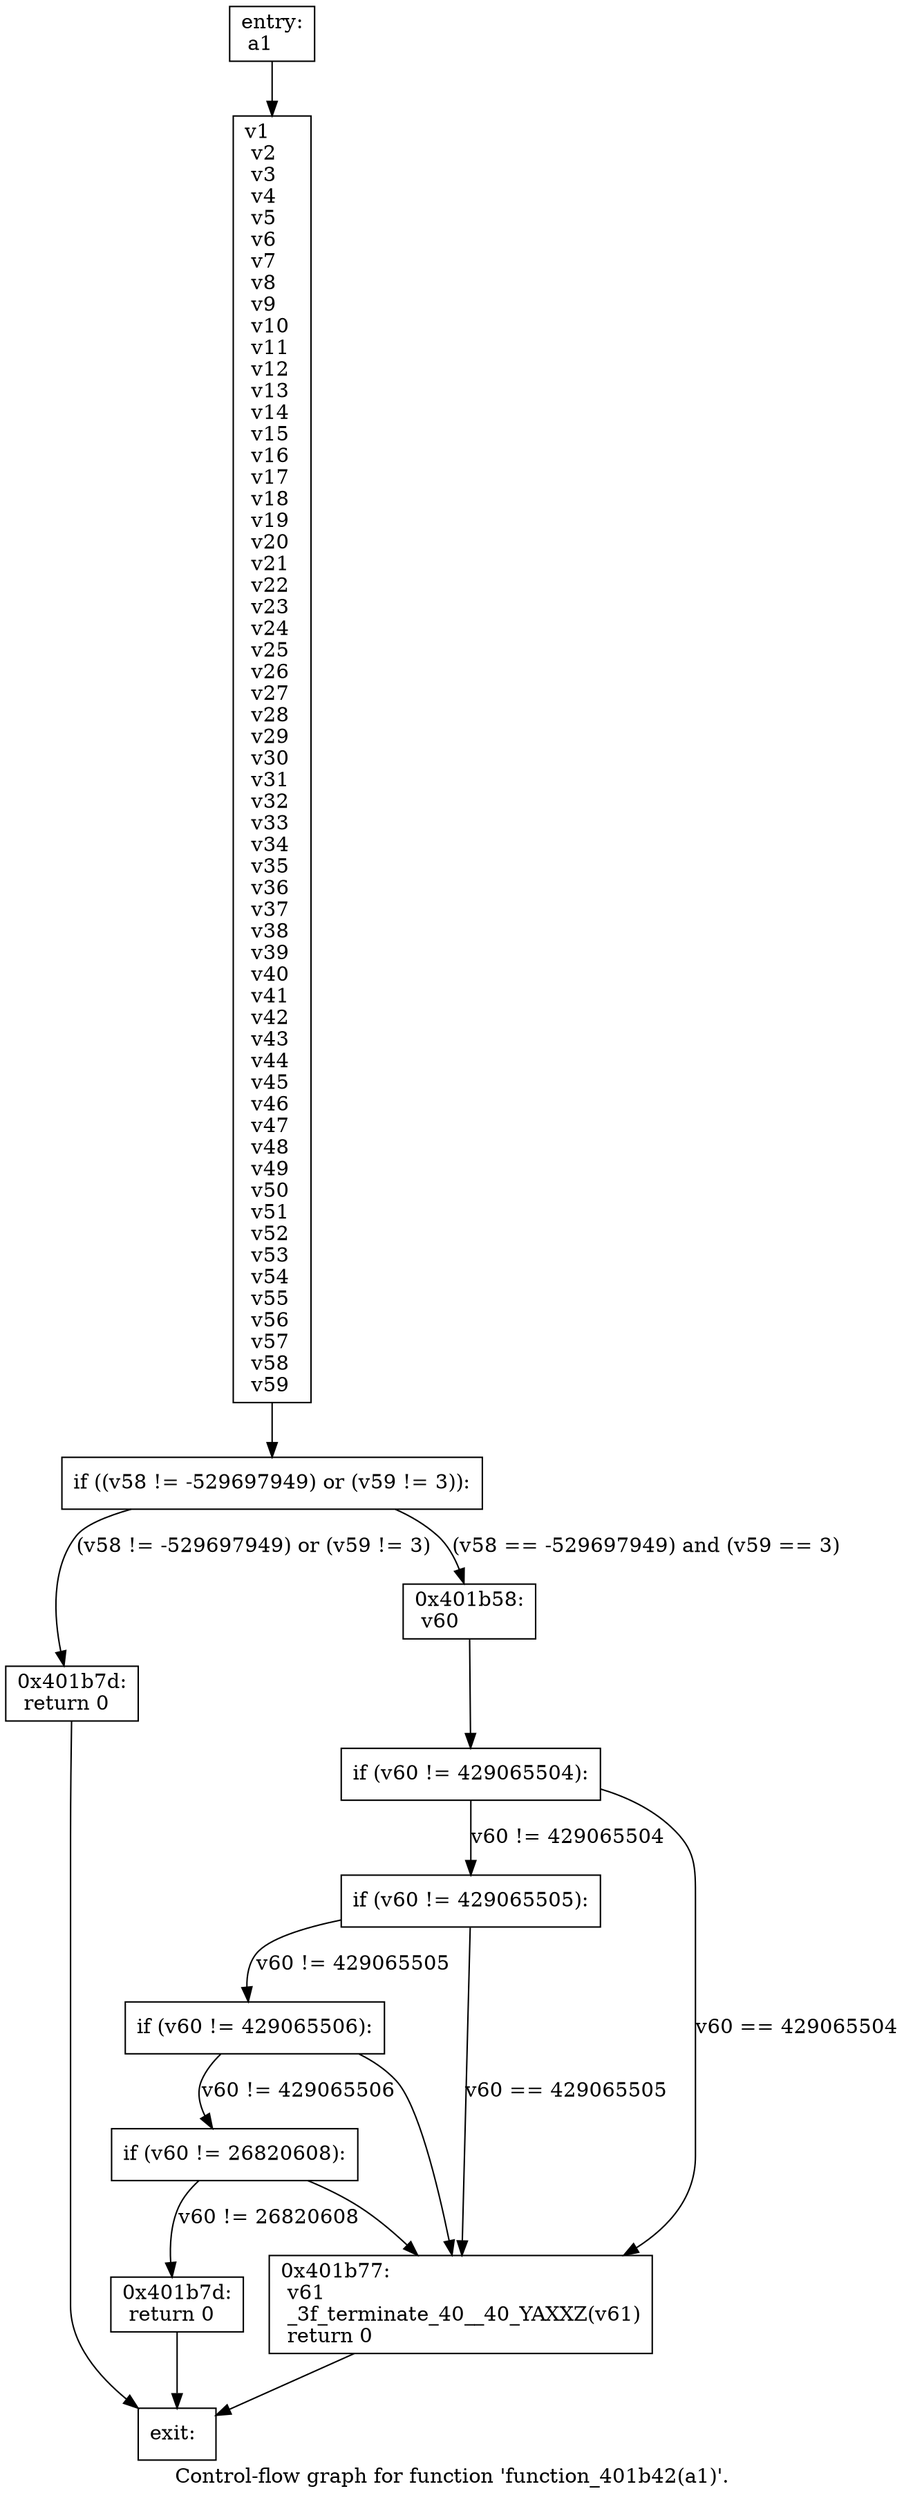 digraph "Control-flow graph for function 'function_401b42(a1)'." {
  label="Control-flow graph for function 'function_401b42(a1)'.";
  node [shape=record];

  Node000001DDBF40E0A0 [label="{entry:\l  a1\l}"];
  Node000001DDBF40E0A0 -> Node000001DDBF40EF10;
  Node000001DDBF40EF10 [label="{  v1\l  v2\l  v3\l  v4\l  v5\l  v6\l  v7\l  v8\l  v9\l  v10\l  v11\l  v12\l  v13\l  v14\l  v15\l  v16\l  v17\l  v18\l  v19\l  v20\l  v21\l  v22\l  v23\l  v24\l  v25\l  v26\l  v27\l  v28\l  v29\l  v30\l  v31\l  v32\l  v33\l  v34\l  v35\l  v36\l  v37\l  v38\l  v39\l  v40\l  v41\l  v42\l  v43\l  v44\l  v45\l  v46\l  v47\l  v48\l  v49\l  v50\l  v51\l  v52\l  v53\l  v54\l  v55\l  v56\l  v57\l  v58\l  v59\l}"];
  Node000001DDBF40EF10 -> Node000001DDBF40EFF0;
  Node000001DDBF40EFF0 [label="{  if ((v58 != -529697949) or (v59 != 3)):\l}"];
  Node000001DDBF40EFF0 -> Node000001DDBF40F300 [label="(v58 != -529697949) or (v59 != 3)"];
  Node000001DDBF40EFF0 -> Node000001DDBF40EC70 [label="(v58 == -529697949) and (v59 == 3)"];
  Node000001DDBF40F300 [label="{0x401b7d:\l  return 0\l}"];
  Node000001DDBF40F300 -> Node000001DDBF40E110;
  Node000001DDBF40EC70 [label="{0x401b58:\l  v60\l}"];
  Node000001DDBF40EC70 -> Node000001DDBF40DD90;
  Node000001DDBF40E110 [label="{exit:\l}"];
  Node000001DDBF40DD90 [label="{  if (v60 != 429065504):\l}"];
  Node000001DDBF40DD90 -> Node000001DDBF40F220 [label="v60 != 429065504"];
  Node000001DDBF40DD90 -> Node000001DDBF40E960 [label="v60 == 429065504"];
  Node000001DDBF40F220 [label="{  if (v60 != 429065505):\l}"];
  Node000001DDBF40F220 -> Node000001DDBF40DE70 [label="v60 != 429065505"];
  Node000001DDBF40F220 -> Node000001DDBF40E960 [label="v60 == 429065505"];
  Node000001DDBF40E960 [label="{0x401b77:\l  v61\l  _3f_terminate_40__40_YAXXZ(v61)\l  return 0\l}"];
  Node000001DDBF40E960 -> Node000001DDBF40E110;
  Node000001DDBF40DE70 [label="{  if (v60 != 429065506):\l}"];
  Node000001DDBF40DE70 -> Node000001DDBF40F290 [label="v60 != 429065506"];
  Node000001DDBF40DE70 -> Node000001DDBF40E960;
  Node000001DDBF40F290 [label="{  if (v60 != 26820608):\l}"];
  Node000001DDBF40F290 -> Node000001DDBF40E8F0 [label="v60 != 26820608"];
  Node000001DDBF40F290 -> Node000001DDBF40E960;
  Node000001DDBF40E8F0 [label="{0x401b7d:\l  return 0\l}"];
  Node000001DDBF40E8F0 -> Node000001DDBF40E110;

}
